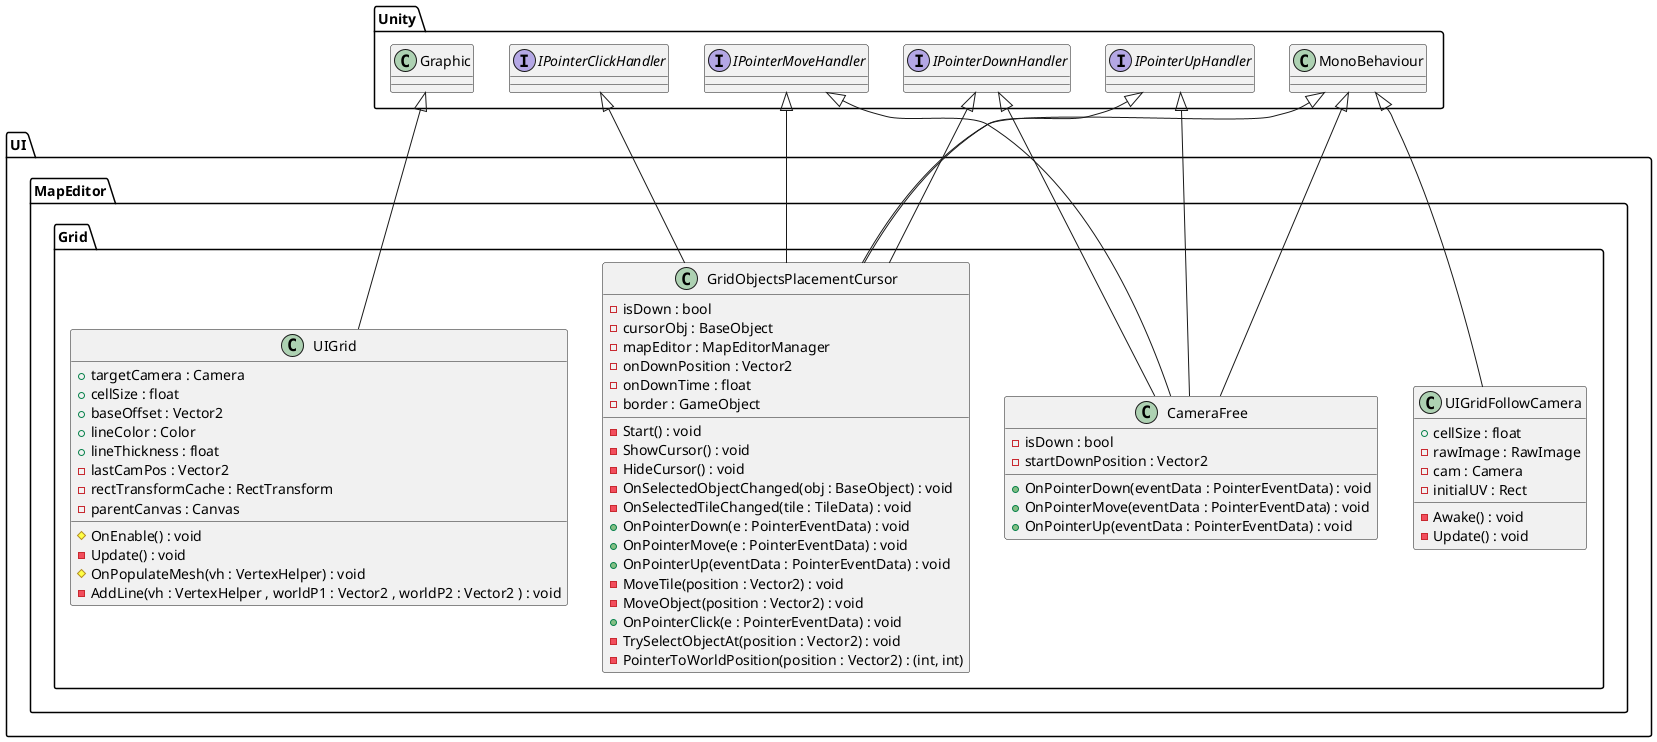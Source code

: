 @startuml

package Unity {
    class MonoBehaviour
    interface IPointerDownHandler
    interface IPointerMoveHandler
    interface IPointerUpHandler
    interface IPointerClickHandler
    class Graphic
}

package UI {
    package MapEditor{
        package Grid {
            class CameraFree
            {
                - isDown : bool
                - startDownPosition : Vector2
                + OnPointerDown(eventData : PointerEventData) : void
                + OnPointerMove(eventData : PointerEventData) : void
                + OnPointerUp(eventData : PointerEventData) : void
            }
            MonoBehaviour <|-- CameraFree
            IPointerDownHandler <|-- CameraFree
            IPointerMoveHandler <|-- CameraFree
            IPointerUpHandler <|-- CameraFree

            class GridObjectsPlacementCursor
            {
                - isDown : bool
                - cursorObj : BaseObject
                - mapEditor : MapEditorManager
                - onDownPosition : Vector2
                - onDownTime : float
                - border : GameObject

                - Start() : void
                - ShowCursor() : void
                - HideCursor() : void
                - OnSelectedObjectChanged(obj : BaseObject) : void
                - OnSelectedTileChanged(tile : TileData) : void
                + OnPointerDown(e : PointerEventData) : void
                + OnPointerMove(e : PointerEventData) : void
                + OnPointerUp(eventData : PointerEventData) : void
                - MoveTile(position : Vector2) : void
                - MoveObject(position : Vector2) : void
                + OnPointerClick(e : PointerEventData) : void
                - TrySelectObjectAt(position : Vector2) : void
                - PointerToWorldPosition(position : Vector2) : (int, int)
            }
            MonoBehaviour <|-- GridObjectsPlacementCursor
            IPointerDownHandler <|-- GridObjectsPlacementCursor
            IPointerMoveHandler <|-- GridObjectsPlacementCursor
            IPointerUpHandler <|-- GridObjectsPlacementCursor
            IPointerClickHandler <|-- GridObjectsPlacementCursor

            class UIGrid
            {
                + targetCamera : Camera
                + cellSize : float
                + baseOffset : Vector2
                + lineColor : Color
                + lineThickness : float
                - lastCamPos : Vector2 
                - rectTransformCache : RectTransform 
                - parentCanvas : Canvas 
                # OnEnable() : void 
                - Update() : void
                # OnPopulateMesh(vh : VertexHelper) : void
                - AddLine(vh : VertexHelper , worldP1 : Vector2 , worldP2 : Vector2 ) : void
            }
            Graphic <|-- UIGrid

            class UIGridFollowCamera
            {
                + cellSize : float
                - rawImage : RawImage
                - cam : Camera
                - initialUV : Rect

                - Awake() : void
                - Update() : void
            }
            MonoBehaviour <|-- UIGridFollowCamera
        }
    }
}


@enduml